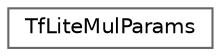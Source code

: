 digraph "Graphical Class Hierarchy"
{
 // LATEX_PDF_SIZE
  bgcolor="transparent";
  edge [fontname=Helvetica,fontsize=10,labelfontname=Helvetica,labelfontsize=10];
  node [fontname=Helvetica,fontsize=10,shape=box,height=0.2,width=0.4];
  rankdir="LR";
  Node0 [id="Node000000",label="TfLiteMulParams",height=0.2,width=0.4,color="grey40", fillcolor="white", style="filled",URL="$struct_tf_lite_mul_params.html",tooltip=" "];
}
